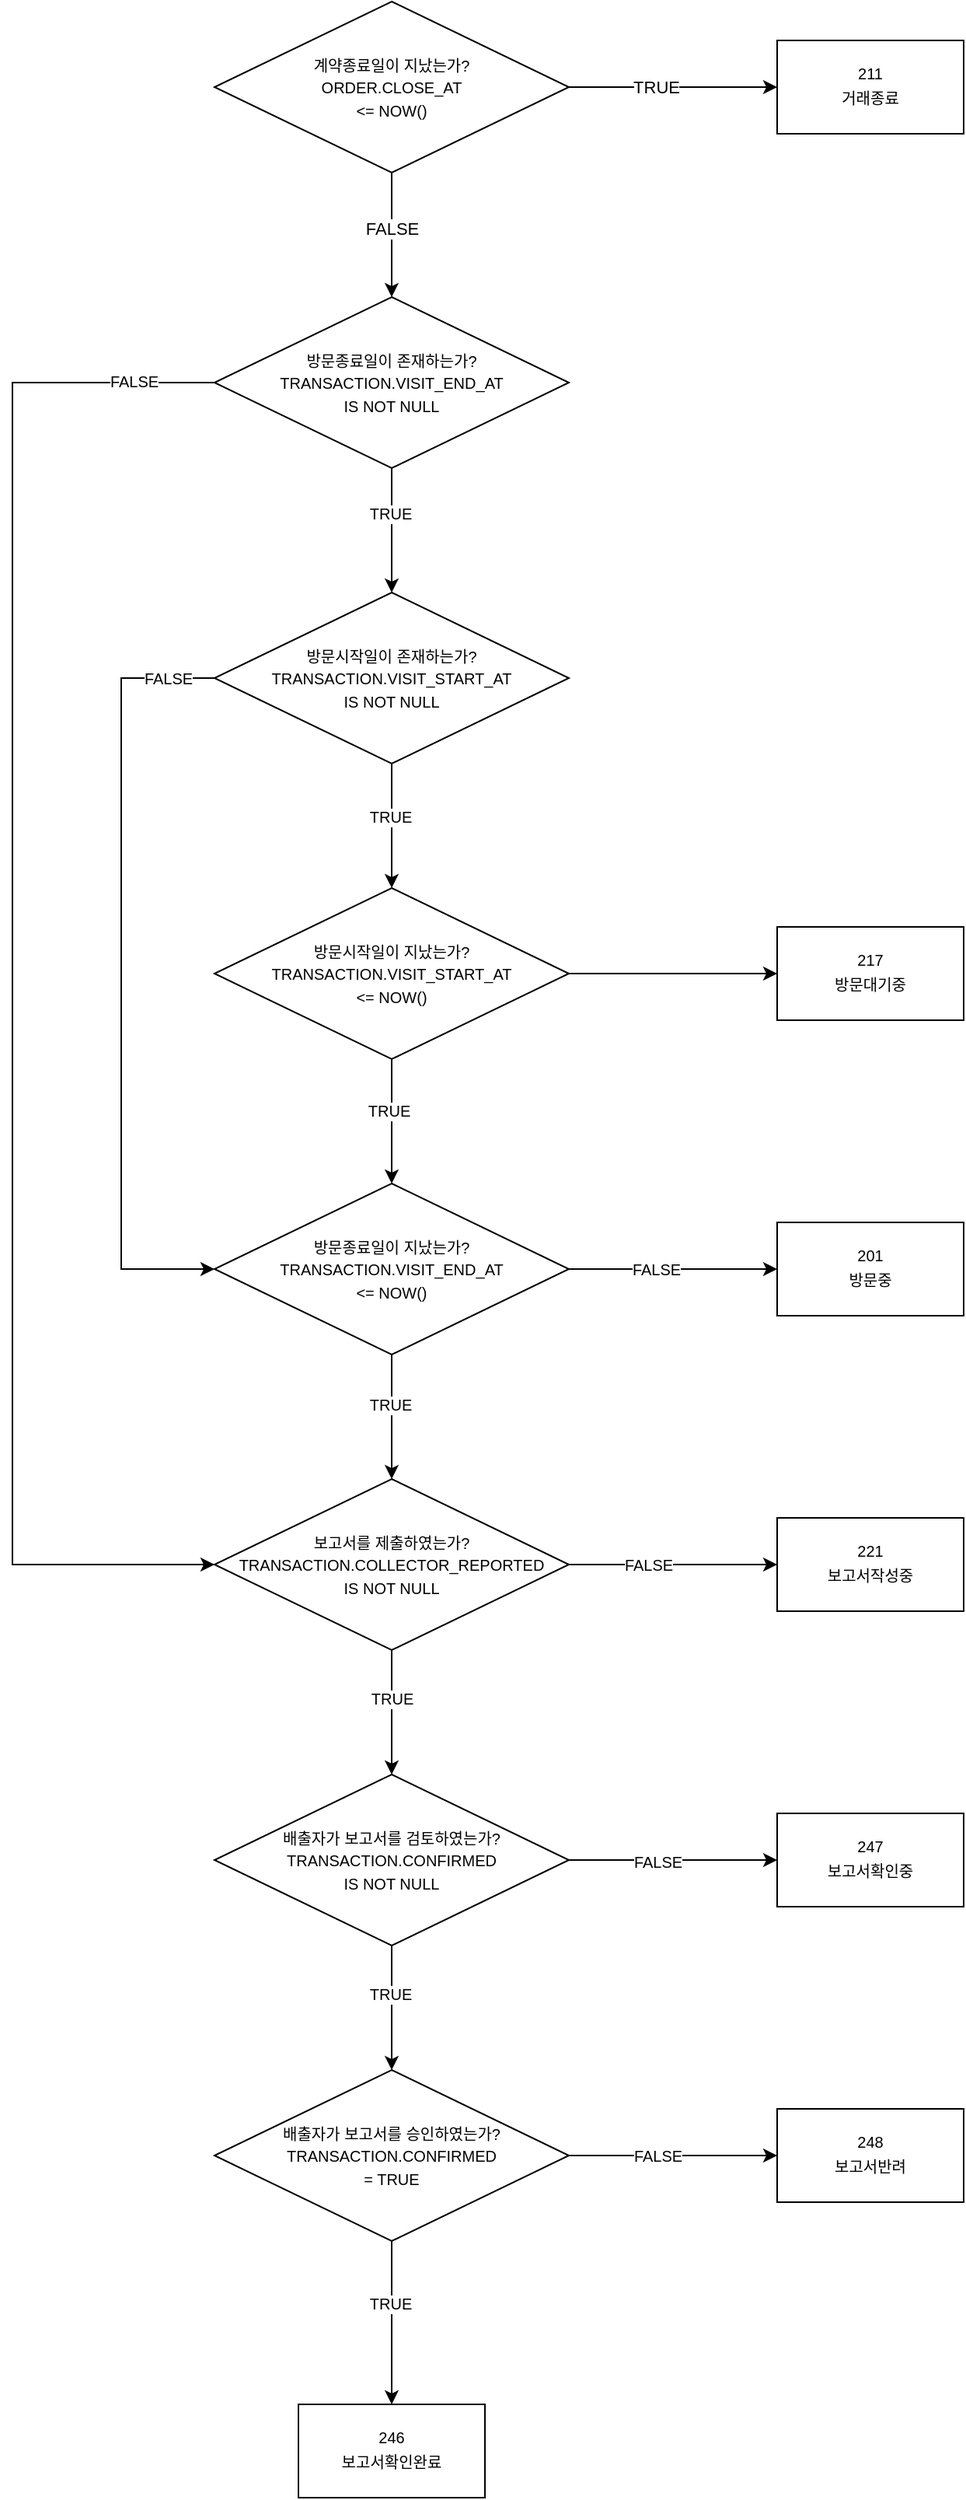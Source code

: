 <mxfile version="17.1.2" type="device"><diagram id="NKuB78-2iF7RFg5ZVrHi" name="Page-1"><mxGraphModel dx="8254" dy="3967" grid="1" gridSize="10" guides="1" tooltips="1" connect="1" arrows="1" fold="1" page="1" pageScale="1" pageWidth="827" pageHeight="1169" math="0" shadow="0"><root><mxCell id="0"/><mxCell id="1" parent="0"/><mxCell id="uX54Qr66YurnJH-6QOxl-3" value="" style="edgeStyle=orthogonalEdgeStyle;rounded=0;orthogonalLoop=1;jettySize=auto;html=1;" edge="1" parent="1" source="uX54Qr66YurnJH-6QOxl-1" target="uX54Qr66YurnJH-6QOxl-2"><mxGeometry relative="1" as="geometry"/></mxCell><mxCell id="uX54Qr66YurnJH-6QOxl-4" value="TRUE" style="edgeLabel;html=1;align=center;verticalAlign=middle;resizable=0;points=[];" vertex="1" connectable="0" parent="uX54Qr66YurnJH-6QOxl-3"><mxGeometry x="-0.17" relative="1" as="geometry"><mxPoint as="offset"/></mxGeometry></mxCell><mxCell id="uX54Qr66YurnJH-6QOxl-6" value="" style="edgeStyle=orthogonalEdgeStyle;rounded=0;orthogonalLoop=1;jettySize=auto;html=1;" edge="1" parent="1" source="uX54Qr66YurnJH-6QOxl-1" target="uX54Qr66YurnJH-6QOxl-5"><mxGeometry relative="1" as="geometry"/></mxCell><mxCell id="uX54Qr66YurnJH-6QOxl-7" value="FALSE" style="edgeLabel;html=1;align=center;verticalAlign=middle;resizable=0;points=[];" vertex="1" connectable="0" parent="uX54Qr66YurnJH-6QOxl-6"><mxGeometry x="-0.11" relative="1" as="geometry"><mxPoint as="offset"/></mxGeometry></mxCell><mxCell id="uX54Qr66YurnJH-6QOxl-1" value="&lt;font style=&quot;font-size: 10px&quot;&gt;&lt;span style=&quot;font-size: 10px&quot;&gt;계약종료일이 지났는가?&lt;/span&gt;&lt;br style=&quot;font-size: 10px&quot;&gt;&lt;span style=&quot;font-size: 10px&quot;&gt;ORDER.CLOSE_AT&lt;br&gt;&lt;/span&gt;&lt;span&gt;&amp;lt;= NOW()&lt;/span&gt;&lt;br&gt;&lt;/font&gt;" style="rhombus;whiteSpace=wrap;html=1;" vertex="1" parent="1"><mxGeometry x="-560" y="40" width="228" height="110" as="geometry"/></mxCell><mxCell id="uX54Qr66YurnJH-6QOxl-2" value="&lt;font style=&quot;font-size: 10px&quot;&gt;211&lt;br&gt;&lt;/font&gt;&lt;table style=&quot;font-size: 10px&quot;&gt;&lt;tbody&gt;&lt;tr&gt;&lt;td&gt;&lt;font style=&quot;font-size: 10px&quot;&gt;거래종료&lt;/font&gt;&lt;/td&gt;&lt;/tr&gt;&lt;/tbody&gt;&lt;/table&gt;" style="whiteSpace=wrap;html=1;" vertex="1" parent="1"><mxGeometry x="-198" y="65" width="120" height="60" as="geometry"/></mxCell><mxCell id="uX54Qr66YurnJH-6QOxl-14" value="" style="edgeStyle=orthogonalEdgeStyle;rounded=0;orthogonalLoop=1;jettySize=auto;html=1;fontSize=10;" edge="1" parent="1" source="uX54Qr66YurnJH-6QOxl-5" target="uX54Qr66YurnJH-6QOxl-13"><mxGeometry relative="1" as="geometry"/></mxCell><mxCell id="uX54Qr66YurnJH-6QOxl-17" value="TRUE" style="edgeLabel;html=1;align=center;verticalAlign=middle;resizable=0;points=[];fontSize=10;" vertex="1" connectable="0" parent="uX54Qr66YurnJH-6QOxl-14"><mxGeometry x="-0.29" y="-1" relative="1" as="geometry"><mxPoint as="offset"/></mxGeometry></mxCell><mxCell id="uX54Qr66YurnJH-6QOxl-51" style="edgeStyle=orthogonalEdgeStyle;rounded=0;orthogonalLoop=1;jettySize=auto;html=1;entryX=0;entryY=0.5;entryDx=0;entryDy=0;fontSize=10;exitX=0;exitY=0.5;exitDx=0;exitDy=0;" edge="1" parent="1" source="uX54Qr66YurnJH-6QOxl-5" target="uX54Qr66YurnJH-6QOxl-29"><mxGeometry relative="1" as="geometry"><Array as="points"><mxPoint x="-690" y="285"/><mxPoint x="-690" y="1045"/></Array></mxGeometry></mxCell><mxCell id="uX54Qr66YurnJH-6QOxl-52" value="FALSE" style="edgeLabel;html=1;align=center;verticalAlign=middle;resizable=0;points=[];fontSize=10;" vertex="1" connectable="0" parent="uX54Qr66YurnJH-6QOxl-51"><mxGeometry x="-0.898" y="-1" relative="1" as="geometry"><mxPoint as="offset"/></mxGeometry></mxCell><mxCell id="uX54Qr66YurnJH-6QOxl-5" value="&lt;font style=&quot;font-size: 10px&quot;&gt;&lt;span style=&quot;font-size: 10px&quot;&gt;방문종료일이 존재하는가?&lt;/span&gt;&lt;br style=&quot;font-size: 10px&quot;&gt;&lt;span style=&quot;font-size: 10px&quot;&gt;TRANSACTION.VISIT_END_AT&lt;/span&gt;&lt;br&gt;&lt;span&gt;IS NOT NULL&lt;/span&gt;&lt;br&gt;&lt;/font&gt;" style="rhombus;whiteSpace=wrap;html=1;" vertex="1" parent="1"><mxGeometry x="-560" y="230" width="228" height="110" as="geometry"/></mxCell><mxCell id="uX54Qr66YurnJH-6QOxl-16" value="" style="edgeStyle=orthogonalEdgeStyle;rounded=0;orthogonalLoop=1;jettySize=auto;html=1;fontSize=10;" edge="1" parent="1" source="uX54Qr66YurnJH-6QOxl-13" target="uX54Qr66YurnJH-6QOxl-15"><mxGeometry relative="1" as="geometry"/></mxCell><mxCell id="uX54Qr66YurnJH-6QOxl-18" value="TRUE" style="edgeLabel;html=1;align=center;verticalAlign=middle;resizable=0;points=[];fontSize=10;" vertex="1" connectable="0" parent="uX54Qr66YurnJH-6QOxl-16"><mxGeometry x="-0.15" y="-1" relative="1" as="geometry"><mxPoint as="offset"/></mxGeometry></mxCell><mxCell id="uX54Qr66YurnJH-6QOxl-22" style="edgeStyle=orthogonalEdgeStyle;rounded=0;orthogonalLoop=1;jettySize=auto;html=1;entryX=0;entryY=0.5;entryDx=0;entryDy=0;fontSize=10;exitX=0;exitY=0.5;exitDx=0;exitDy=0;" edge="1" parent="1" source="uX54Qr66YurnJH-6QOxl-13" target="uX54Qr66YurnJH-6QOxl-19"><mxGeometry relative="1" as="geometry"><Array as="points"><mxPoint x="-620" y="475"/><mxPoint x="-620" y="855"/></Array></mxGeometry></mxCell><mxCell id="uX54Qr66YurnJH-6QOxl-23" value="FALSE" style="edgeLabel;html=1;align=center;verticalAlign=middle;resizable=0;points=[];fontSize=10;" vertex="1" connectable="0" parent="uX54Qr66YurnJH-6QOxl-22"><mxGeometry x="-0.824" y="1" relative="1" as="geometry"><mxPoint x="14" y="-1" as="offset"/></mxGeometry></mxCell><mxCell id="uX54Qr66YurnJH-6QOxl-13" value="&lt;font style=&quot;font-size: 10px&quot;&gt;&lt;span style=&quot;font-size: 10px&quot;&gt;방문시작일이 존재하는가?&lt;/span&gt;&lt;br style=&quot;font-size: 10px&quot;&gt;&lt;span style=&quot;font-size: 10px&quot;&gt;TRANSACTION.VISIT_START_AT&lt;/span&gt;&lt;br&gt;&lt;span&gt;IS NOT NULL&lt;/span&gt;&lt;br&gt;&lt;/font&gt;" style="rhombus;whiteSpace=wrap;html=1;" vertex="1" parent="1"><mxGeometry x="-560" y="420" width="228" height="110" as="geometry"/></mxCell><mxCell id="uX54Qr66YurnJH-6QOxl-20" value="" style="edgeStyle=orthogonalEdgeStyle;rounded=0;orthogonalLoop=1;jettySize=auto;html=1;fontSize=10;" edge="1" parent="1" source="uX54Qr66YurnJH-6QOxl-15" target="uX54Qr66YurnJH-6QOxl-19"><mxGeometry relative="1" as="geometry"/></mxCell><mxCell id="uX54Qr66YurnJH-6QOxl-21" value="TRUE" style="edgeLabel;html=1;align=center;verticalAlign=middle;resizable=0;points=[];fontSize=10;" vertex="1" connectable="0" parent="uX54Qr66YurnJH-6QOxl-20"><mxGeometry x="-0.186" y="-2" relative="1" as="geometry"><mxPoint as="offset"/></mxGeometry></mxCell><mxCell id="uX54Qr66YurnJH-6QOxl-28" value="" style="edgeStyle=orthogonalEdgeStyle;rounded=0;orthogonalLoop=1;jettySize=auto;html=1;fontSize=10;" edge="1" parent="1" source="uX54Qr66YurnJH-6QOxl-15" target="uX54Qr66YurnJH-6QOxl-27"><mxGeometry relative="1" as="geometry"/></mxCell><mxCell id="uX54Qr66YurnJH-6QOxl-15" value="&lt;font style=&quot;font-size: 10px&quot;&gt;&lt;span style=&quot;font-size: 10px&quot;&gt;방문시작일이 지났는가?&lt;/span&gt;&lt;br style=&quot;font-size: 10px&quot;&gt;&lt;span style=&quot;font-size: 10px&quot;&gt;TRANSACTION.VISIT_START_AT&lt;/span&gt;&lt;br&gt;&lt;span&gt;&amp;lt;= NOW()&lt;/span&gt;&lt;br&gt;&lt;/font&gt;" style="rhombus;whiteSpace=wrap;html=1;" vertex="1" parent="1"><mxGeometry x="-560" y="610" width="228" height="110" as="geometry"/></mxCell><mxCell id="uX54Qr66YurnJH-6QOxl-25" value="" style="edgeStyle=orthogonalEdgeStyle;rounded=0;orthogonalLoop=1;jettySize=auto;html=1;fontSize=10;" edge="1" parent="1" source="uX54Qr66YurnJH-6QOxl-19" target="uX54Qr66YurnJH-6QOxl-24"><mxGeometry relative="1" as="geometry"/></mxCell><mxCell id="uX54Qr66YurnJH-6QOxl-26" value="FALSE" style="edgeLabel;html=1;align=center;verticalAlign=middle;resizable=0;points=[];fontSize=10;" vertex="1" connectable="0" parent="uX54Qr66YurnJH-6QOxl-25"><mxGeometry x="-0.164" relative="1" as="geometry"><mxPoint as="offset"/></mxGeometry></mxCell><mxCell id="uX54Qr66YurnJH-6QOxl-30" value="" style="edgeStyle=orthogonalEdgeStyle;rounded=0;orthogonalLoop=1;jettySize=auto;html=1;fontSize=10;" edge="1" parent="1" source="uX54Qr66YurnJH-6QOxl-19" target="uX54Qr66YurnJH-6QOxl-29"><mxGeometry relative="1" as="geometry"/></mxCell><mxCell id="uX54Qr66YurnJH-6QOxl-31" value="TRUE" style="edgeLabel;html=1;align=center;verticalAlign=middle;resizable=0;points=[];fontSize=10;" vertex="1" connectable="0" parent="uX54Qr66YurnJH-6QOxl-30"><mxGeometry x="-0.207" y="-1" relative="1" as="geometry"><mxPoint as="offset"/></mxGeometry></mxCell><mxCell id="uX54Qr66YurnJH-6QOxl-19" value="&lt;font style=&quot;font-size: 10px&quot;&gt;&lt;span style=&quot;font-size: 10px&quot;&gt;방문종료일이 지났는가?&lt;/span&gt;&lt;br style=&quot;font-size: 10px&quot;&gt;&lt;span style=&quot;font-size: 10px&quot;&gt;TRANSACTION.VISIT_END_AT&lt;/span&gt;&lt;br&gt;&lt;span&gt;&amp;lt;= NOW()&lt;/span&gt;&lt;br&gt;&lt;/font&gt;" style="rhombus;whiteSpace=wrap;html=1;" vertex="1" parent="1"><mxGeometry x="-560" y="800" width="228" height="110" as="geometry"/></mxCell><mxCell id="uX54Qr66YurnJH-6QOxl-24" value="&lt;font style=&quot;font-size: 10px&quot;&gt;201&lt;br&gt;&lt;/font&gt;&lt;table style=&quot;font-size: 10px&quot;&gt;&lt;tbody&gt;&lt;tr&gt;&lt;td&gt;방문중&lt;/td&gt;&lt;/tr&gt;&lt;/tbody&gt;&lt;/table&gt;" style="whiteSpace=wrap;html=1;" vertex="1" parent="1"><mxGeometry x="-198" y="825" width="120" height="60" as="geometry"/></mxCell><mxCell id="uX54Qr66YurnJH-6QOxl-27" value="&lt;font style=&quot;font-size: 10px&quot;&gt;217&lt;br&gt;&lt;/font&gt;&lt;table style=&quot;font-size: 10px&quot;&gt;&lt;tbody&gt;&lt;tr&gt;&lt;td&gt;방문대기중&lt;/td&gt;&lt;/tr&gt;&lt;/tbody&gt;&lt;/table&gt;" style="whiteSpace=wrap;html=1;" vertex="1" parent="1"><mxGeometry x="-198" y="635" width="120" height="60" as="geometry"/></mxCell><mxCell id="uX54Qr66YurnJH-6QOxl-33" value="" style="edgeStyle=orthogonalEdgeStyle;rounded=0;orthogonalLoop=1;jettySize=auto;html=1;fontSize=10;" edge="1" parent="1" source="uX54Qr66YurnJH-6QOxl-29" target="uX54Qr66YurnJH-6QOxl-32"><mxGeometry relative="1" as="geometry"/></mxCell><mxCell id="uX54Qr66YurnJH-6QOxl-34" value="FALSE" style="edgeLabel;html=1;align=center;verticalAlign=middle;resizable=0;points=[];fontSize=10;" vertex="1" connectable="0" parent="uX54Qr66YurnJH-6QOxl-33"><mxGeometry x="-0.241" relative="1" as="geometry"><mxPoint as="offset"/></mxGeometry></mxCell><mxCell id="uX54Qr66YurnJH-6QOxl-36" value="" style="edgeStyle=orthogonalEdgeStyle;rounded=0;orthogonalLoop=1;jettySize=auto;html=1;fontSize=10;" edge="1" parent="1" source="uX54Qr66YurnJH-6QOxl-29" target="uX54Qr66YurnJH-6QOxl-35"><mxGeometry relative="1" as="geometry"/></mxCell><mxCell id="uX54Qr66YurnJH-6QOxl-37" value="TRUE" style="edgeLabel;html=1;align=center;verticalAlign=middle;resizable=0;points=[];fontSize=10;" vertex="1" connectable="0" parent="uX54Qr66YurnJH-6QOxl-36"><mxGeometry x="-0.229" relative="1" as="geometry"><mxPoint as="offset"/></mxGeometry></mxCell><mxCell id="uX54Qr66YurnJH-6QOxl-29" value="&lt;font&gt;&lt;span style=&quot;font-size: 10px&quot;&gt;보고서를 제출하였는가?&lt;/span&gt;&lt;br style=&quot;font-size: 10px&quot;&gt;&lt;span style=&quot;font-size: 10px&quot;&gt;TRANSACTION.COLLECTOR_REPORTED&lt;/span&gt;&lt;br&gt;&lt;span style=&quot;font-size: 10px&quot;&gt;IS NOT NULL&lt;/span&gt;&lt;br&gt;&lt;/font&gt;" style="rhombus;whiteSpace=wrap;html=1;" vertex="1" parent="1"><mxGeometry x="-560" y="990" width="228" height="110" as="geometry"/></mxCell><mxCell id="uX54Qr66YurnJH-6QOxl-32" value="&lt;font style=&quot;font-size: 10px&quot;&gt;221&lt;br&gt;&lt;/font&gt;&lt;table style=&quot;font-size: 10px&quot;&gt;&lt;tbody&gt;&lt;tr&gt;&lt;td&gt;보고서작성중&lt;/td&gt;&lt;/tr&gt;&lt;/tbody&gt;&lt;/table&gt;" style="whiteSpace=wrap;html=1;" vertex="1" parent="1"><mxGeometry x="-198" y="1015" width="120" height="60" as="geometry"/></mxCell><mxCell id="uX54Qr66YurnJH-6QOxl-42" value="" style="edgeStyle=orthogonalEdgeStyle;rounded=0;orthogonalLoop=1;jettySize=auto;html=1;fontSize=10;" edge="1" parent="1" source="uX54Qr66YurnJH-6QOxl-35" target="uX54Qr66YurnJH-6QOxl-41"><mxGeometry relative="1" as="geometry"/></mxCell><mxCell id="uX54Qr66YurnJH-6QOxl-43" value="TRUE" style="edgeLabel;html=1;align=center;verticalAlign=middle;resizable=0;points=[];fontSize=10;" vertex="1" connectable="0" parent="uX54Qr66YurnJH-6QOxl-42"><mxGeometry x="-0.221" y="-1" relative="1" as="geometry"><mxPoint as="offset"/></mxGeometry></mxCell><mxCell id="uX54Qr66YurnJH-6QOxl-54" value="" style="edgeStyle=orthogonalEdgeStyle;rounded=0;orthogonalLoop=1;jettySize=auto;html=1;fontSize=10;" edge="1" parent="1" source="uX54Qr66YurnJH-6QOxl-35" target="uX54Qr66YurnJH-6QOxl-53"><mxGeometry relative="1" as="geometry"/></mxCell><mxCell id="uX54Qr66YurnJH-6QOxl-55" value="FALSE" style="edgeLabel;html=1;align=center;verticalAlign=middle;resizable=0;points=[];fontSize=10;" vertex="1" connectable="0" parent="uX54Qr66YurnJH-6QOxl-54"><mxGeometry x="-0.16" y="-1" relative="1" as="geometry"><mxPoint as="offset"/></mxGeometry></mxCell><mxCell id="uX54Qr66YurnJH-6QOxl-35" value="&lt;font&gt;&lt;span style=&quot;font-size: 10px&quot;&gt;배출자가 보고서를 검토하였는가?&lt;/span&gt;&lt;br style=&quot;font-size: 10px&quot;&gt;&lt;span style=&quot;font-size: 10px&quot;&gt;TRANSACTION.&lt;/span&gt;&lt;span style=&quot;font-size: 10px&quot;&gt;CONFIRMED&lt;/span&gt;&lt;br&gt;&lt;span style=&quot;font-size: 10px&quot;&gt;IS NOT NULL&lt;/span&gt;&lt;br&gt;&lt;/font&gt;" style="rhombus;whiteSpace=wrap;html=1;" vertex="1" parent="1"><mxGeometry x="-560" y="1180" width="228" height="110" as="geometry"/></mxCell><mxCell id="uX54Qr66YurnJH-6QOxl-45" value="" style="edgeStyle=orthogonalEdgeStyle;rounded=0;orthogonalLoop=1;jettySize=auto;html=1;fontSize=10;" edge="1" parent="1" source="uX54Qr66YurnJH-6QOxl-41" target="uX54Qr66YurnJH-6QOxl-44"><mxGeometry relative="1" as="geometry"/></mxCell><mxCell id="uX54Qr66YurnJH-6QOxl-46" value="TRUE" style="edgeLabel;html=1;align=center;verticalAlign=middle;resizable=0;points=[];fontSize=10;" vertex="1" connectable="0" parent="uX54Qr66YurnJH-6QOxl-45"><mxGeometry x="-0.238" y="-1" relative="1" as="geometry"><mxPoint as="offset"/></mxGeometry></mxCell><mxCell id="uX54Qr66YurnJH-6QOxl-48" value="" style="edgeStyle=orthogonalEdgeStyle;rounded=0;orthogonalLoop=1;jettySize=auto;html=1;fontSize=10;" edge="1" parent="1" source="uX54Qr66YurnJH-6QOxl-41" target="uX54Qr66YurnJH-6QOxl-47"><mxGeometry relative="1" as="geometry"/></mxCell><mxCell id="uX54Qr66YurnJH-6QOxl-56" value="FALSE" style="edgeLabel;html=1;align=center;verticalAlign=middle;resizable=0;points=[];fontSize=10;" vertex="1" connectable="0" parent="uX54Qr66YurnJH-6QOxl-48"><mxGeometry x="-0.146" relative="1" as="geometry"><mxPoint as="offset"/></mxGeometry></mxCell><mxCell id="uX54Qr66YurnJH-6QOxl-41" value="&lt;font&gt;&lt;span style=&quot;font-size: 10px&quot;&gt;배출자가 보고서를 승인하였는가?&lt;/span&gt;&lt;br style=&quot;font-size: 10px&quot;&gt;&lt;span style=&quot;font-size: 10px&quot;&gt;TRANSACTION.&lt;/span&gt;&lt;span style=&quot;font-size: 10px&quot;&gt;CONFIRMED&lt;/span&gt;&lt;br&gt;&lt;span style=&quot;font-size: 10px&quot;&gt;= TRUE&lt;/span&gt;&lt;br&gt;&lt;/font&gt;" style="rhombus;whiteSpace=wrap;html=1;" vertex="1" parent="1"><mxGeometry x="-560" y="1370" width="228" height="110" as="geometry"/></mxCell><mxCell id="uX54Qr66YurnJH-6QOxl-44" value="&lt;font style=&quot;font-size: 10px&quot;&gt;246&lt;br&gt;&lt;/font&gt;&lt;table style=&quot;font-size: 10px&quot;&gt;&lt;tbody&gt;&lt;tr&gt;&lt;td&gt;보고서확인완료&lt;/td&gt;&lt;/tr&gt;&lt;/tbody&gt;&lt;/table&gt;" style="whiteSpace=wrap;html=1;" vertex="1" parent="1"><mxGeometry x="-506" y="1585" width="120" height="60" as="geometry"/></mxCell><mxCell id="uX54Qr66YurnJH-6QOxl-47" value="&lt;font style=&quot;font-size: 10px&quot;&gt;248&lt;br&gt;&lt;/font&gt;&lt;table style=&quot;font-size: 10px&quot;&gt;&lt;tbody&gt;&lt;tr&gt;&lt;td&gt;보고서반려&lt;/td&gt;&lt;/tr&gt;&lt;/tbody&gt;&lt;/table&gt;" style="whiteSpace=wrap;html=1;" vertex="1" parent="1"><mxGeometry x="-198" y="1395" width="120" height="60" as="geometry"/></mxCell><mxCell id="uX54Qr66YurnJH-6QOxl-53" value="&lt;font style=&quot;font-size: 10px&quot;&gt;247&lt;br&gt;&lt;/font&gt;&lt;table style=&quot;font-size: 10px&quot;&gt;&lt;tbody&gt;&lt;tr&gt;&lt;td&gt;보고서확인중&lt;/td&gt;&lt;/tr&gt;&lt;/tbody&gt;&lt;/table&gt;" style="whiteSpace=wrap;html=1;" vertex="1" parent="1"><mxGeometry x="-198" y="1205" width="120" height="60" as="geometry"/></mxCell></root></mxGraphModel></diagram></mxfile>